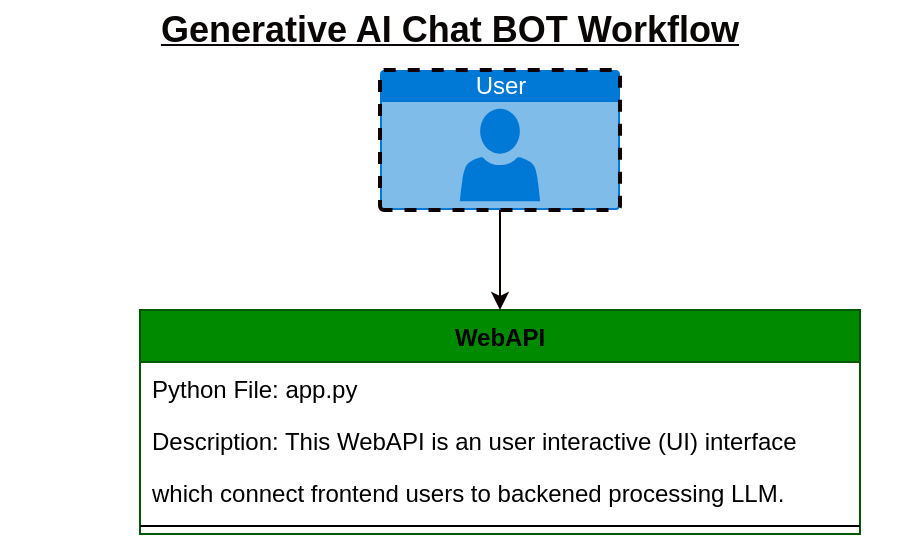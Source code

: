 <mxfile>
    <diagram id="E-D0Q7nsFsRmQSVvpF7f" name="Page-1">
        <mxGraphModel dx="978" dy="436" grid="1" gridSize="10" guides="1" tooltips="1" connect="1" arrows="1" fold="1" page="1" pageScale="1" pageWidth="827" pageHeight="1169" background="#ffffff" math="0" shadow="0">
            <root>
                <mxCell id="0"/>
                <mxCell id="1" parent="0"/>
                <mxCell id="3" value="&lt;span style=&quot;&quot;&gt;&lt;font style=&quot;font-size: 18px;&quot;&gt;&lt;b&gt;&lt;u&gt;Generative AI Chat BOT Workflow&lt;/u&gt;&lt;/b&gt;&lt;/font&gt;&lt;/span&gt;" style="text;html=1;strokeColor=none;fillColor=none;align=center;verticalAlign=middle;whiteSpace=wrap;rounded=0;labelBackgroundColor=none;fontColor=#0a0606;" parent="1" vertex="1">
                    <mxGeometry x="170" y="5" width="450" height="30" as="geometry"/>
                </mxCell>
                <mxCell id="4" value="WebAPI" style="swimlane;fontStyle=1;childLayout=stackLayout;horizontal=1;startSize=26;horizontalStack=0;resizeParent=1;resizeParentMax=0;resizeLast=0;collapsible=1;marginBottom=0;fillColor=#008a00;strokeColor=#005700;fontColor=#000000;" vertex="1" parent="1">
                    <mxGeometry x="240" y="160" width="360" height="112" as="geometry"/>
                </mxCell>
                <mxCell id="5" value="Python File: app.py " style="text;strokeColor=none;fillColor=none;align=left;verticalAlign=top;spacingLeft=4;spacingRight=4;overflow=hidden;rotatable=0;points=[[0,0.5],[1,0.5]];portConstraint=eastwest;fontColor=#000000;" vertex="1" parent="4">
                    <mxGeometry y="26" width="360" height="26" as="geometry"/>
                </mxCell>
                <mxCell id="6" value="Description: This WebAPI is an user interactive (UI) interface " style="text;strokeColor=none;fillColor=none;align=left;verticalAlign=top;spacingLeft=4;spacingRight=4;overflow=hidden;rotatable=0;points=[[0,0.5],[1,0.5]];portConstraint=eastwest;fontColor=#000000;" vertex="1" parent="4">
                    <mxGeometry y="52" width="360" height="26" as="geometry"/>
                </mxCell>
                <mxCell id="7" value="             which connect frontend users to backened processing LLM." style="text;strokeColor=none;fillColor=none;align=left;verticalAlign=top;spacingLeft=4;spacingRight=4;overflow=hidden;rotatable=0;points=[[0,0.5],[1,0.5]];portConstraint=eastwest;fontColor=#000000;" vertex="1" parent="4">
                    <mxGeometry y="78" width="360" height="26" as="geometry"/>
                </mxCell>
                <mxCell id="8" value="" style="line;strokeWidth=1;fillColor=none;align=left;verticalAlign=middle;spacingTop=-1;spacingLeft=3;spacingRight=3;rotatable=0;labelPosition=right;points=[];portConstraint=eastwest;fontColor=#000000;" vertex="1" parent="4">
                    <mxGeometry y="104" width="360" height="8" as="geometry"/>
                </mxCell>
                <mxCell id="11" style="edgeStyle=none;html=1;entryX=0.5;entryY=0;entryDx=0;entryDy=0;fontColor=#000000;strokeColor=#0a0000;" edge="1" parent="1" source="9" target="4">
                    <mxGeometry relative="1" as="geometry"/>
                </mxCell>
                <mxCell id="9" value="User" style="html=1;strokeColor=#0e0101;fillColor=#0079D6;labelPosition=center;verticalLabelPosition=middle;verticalAlign=top;align=center;fontSize=12;outlineConnect=0;spacingTop=-6;fontColor=#FFFFFF;sketch=0;shape=mxgraph.sitemap.user;dashed=1;strokeWidth=2;" vertex="1" parent="1">
                    <mxGeometry x="360" y="40" width="120" height="70" as="geometry"/>
                </mxCell>
            </root>
        </mxGraphModel>
    </diagram>
</mxfile>